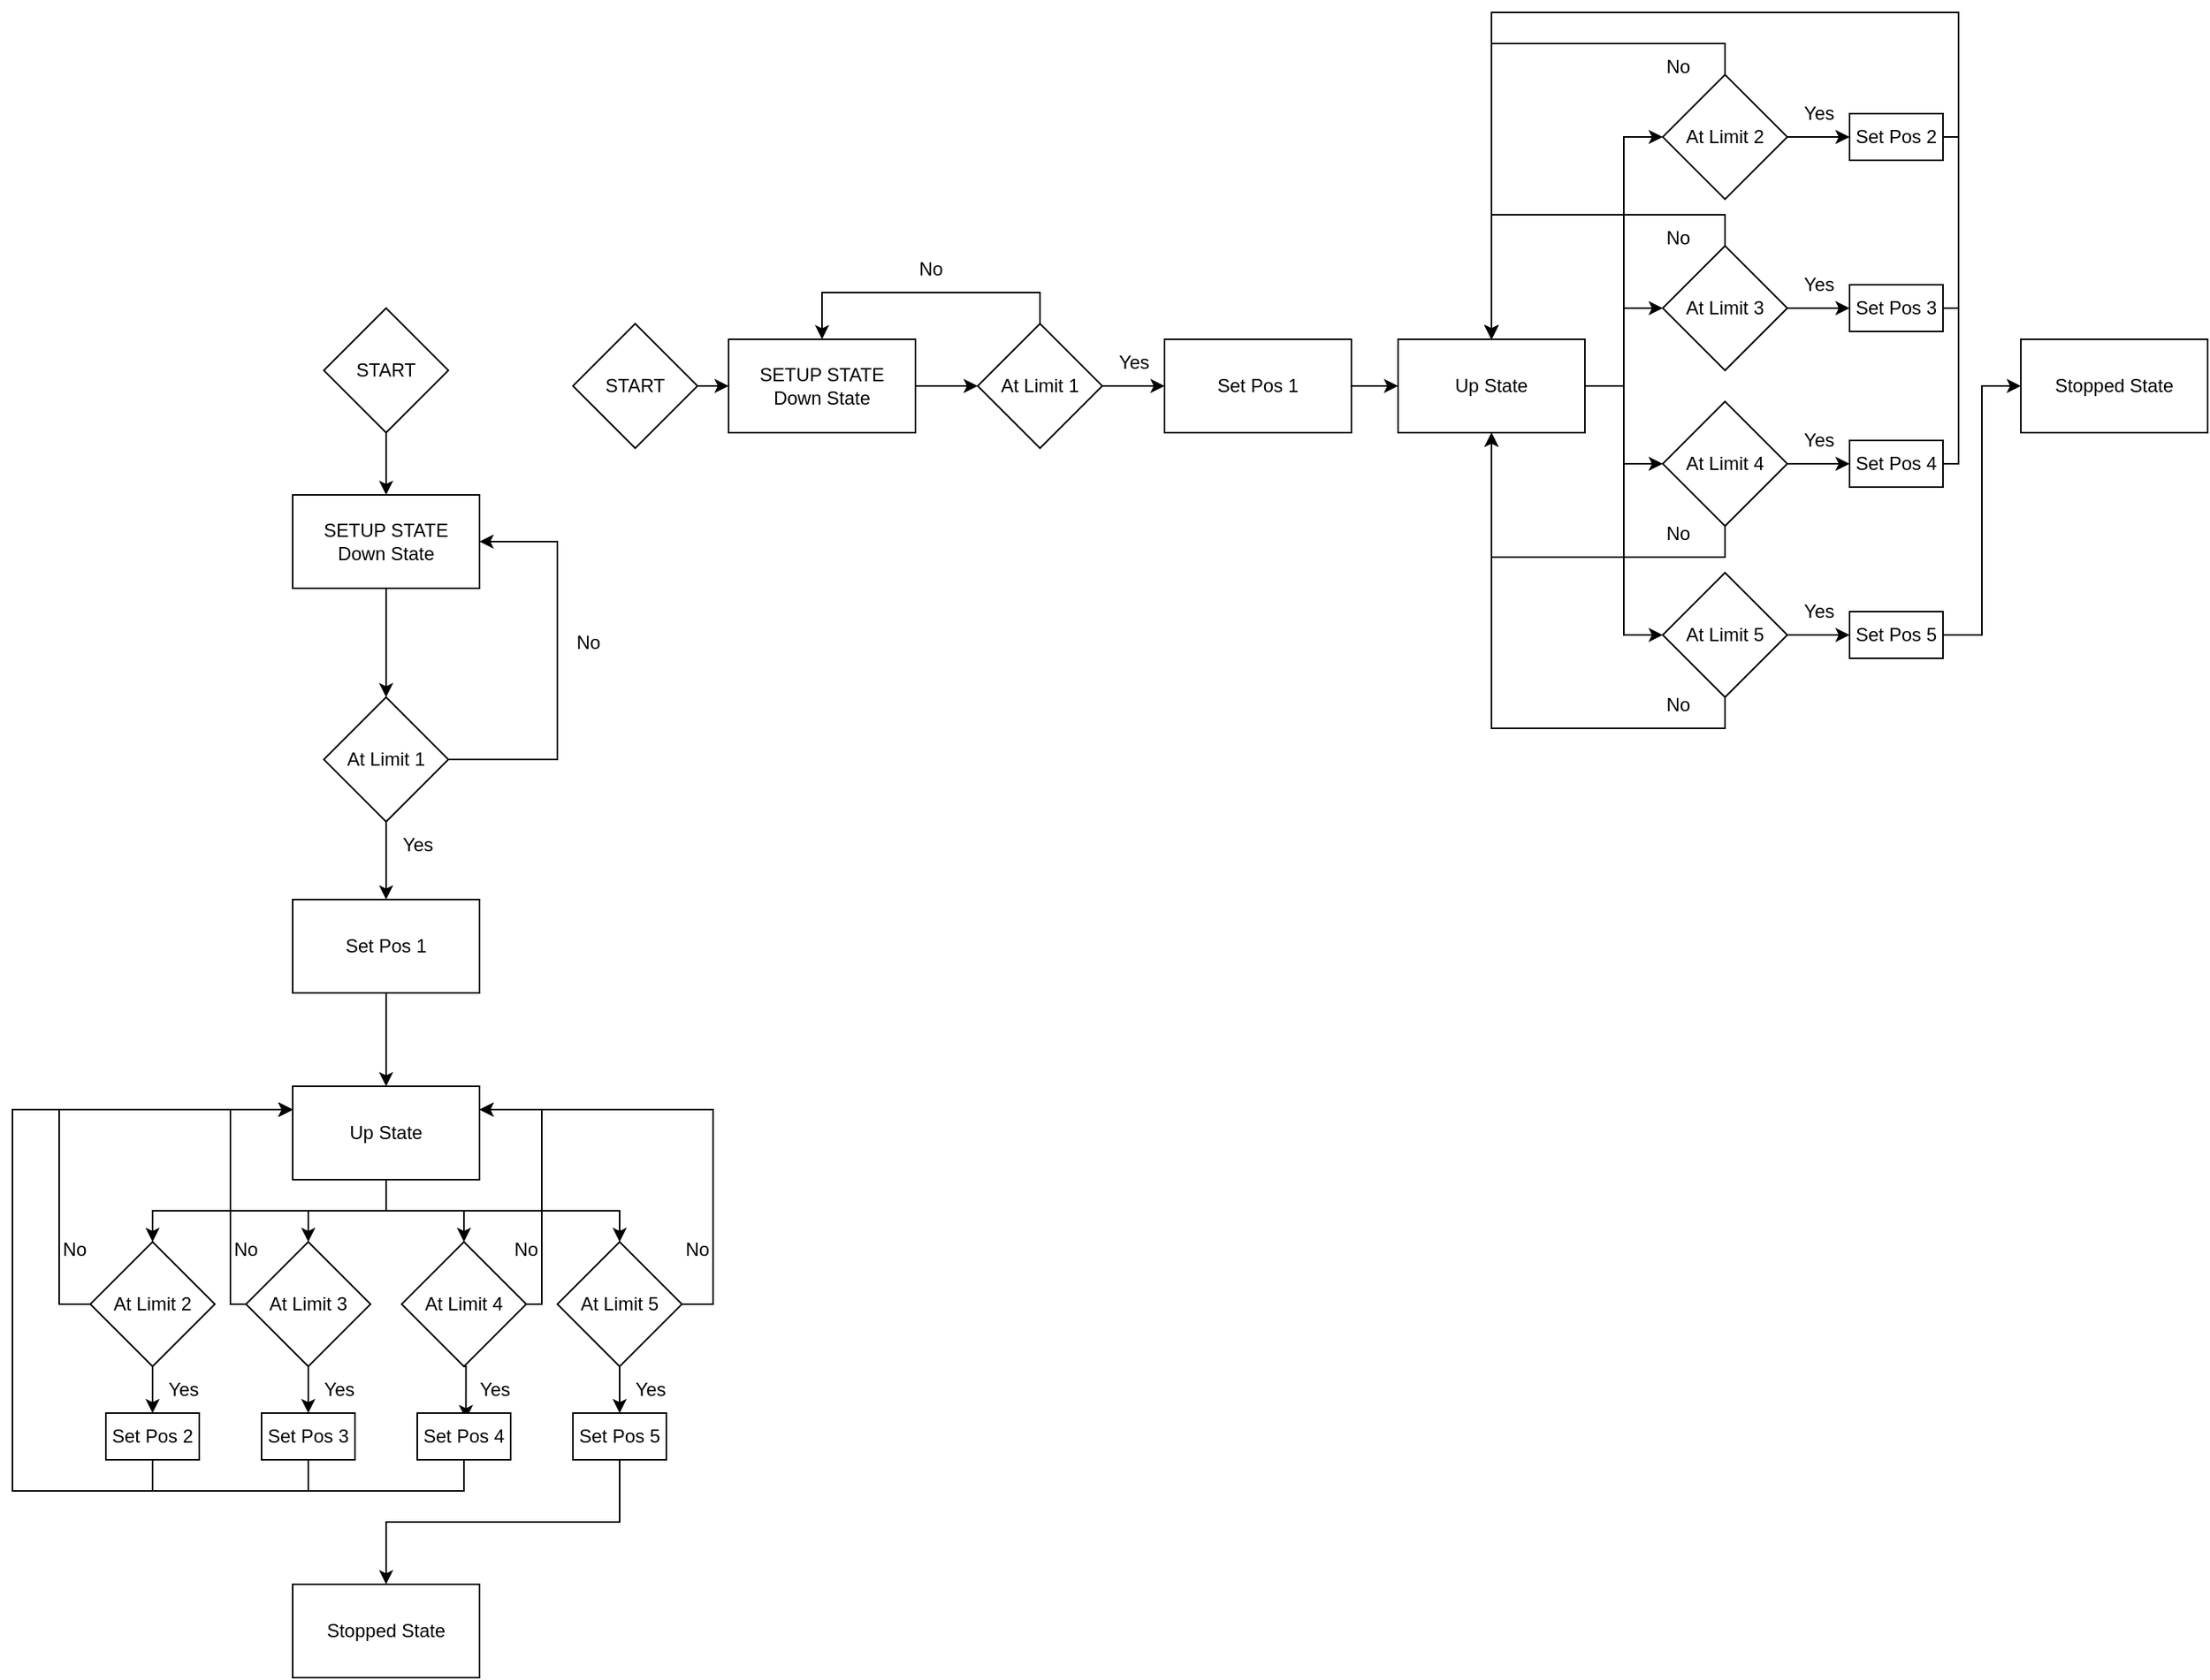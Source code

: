 <mxfile version="21.3.2" type="github">
  <diagram name="Page-1" id="Xva1o-4zghOV-DGJHFFw">
    <mxGraphModel dx="3533" dy="3116" grid="1" gridSize="10" guides="1" tooltips="1" connect="1" arrows="1" fold="1" page="1" pageScale="1" pageWidth="1200" pageHeight="1920" math="0" shadow="0">
      <root>
        <mxCell id="0" />
        <mxCell id="1" parent="0" />
        <mxCell id="d0QQuawvXvkW0HmH2D-u-5" style="edgeStyle=orthogonalEdgeStyle;rounded=0;orthogonalLoop=1;jettySize=auto;html=1;exitX=0.5;exitY=1;exitDx=0;exitDy=0;entryX=0.5;entryY=0;entryDx=0;entryDy=0;" parent="1" source="d0QQuawvXvkW0HmH2D-u-1" target="d0QQuawvXvkW0HmH2D-u-4" edge="1">
          <mxGeometry relative="1" as="geometry" />
        </mxCell>
        <mxCell id="d0QQuawvXvkW0HmH2D-u-1" value="&lt;div&gt;SETUP STATE&lt;/div&gt;Down State" style="rounded=0;whiteSpace=wrap;html=1;" parent="1" vertex="1">
          <mxGeometry x="40" y="190" width="120" height="60" as="geometry" />
        </mxCell>
        <mxCell id="d0QQuawvXvkW0HmH2D-u-3" style="edgeStyle=orthogonalEdgeStyle;rounded=0;orthogonalLoop=1;jettySize=auto;html=1;exitX=0.5;exitY=1;exitDx=0;exitDy=0;entryX=0.5;entryY=0;entryDx=0;entryDy=0;" parent="1" source="d0QQuawvXvkW0HmH2D-u-2" target="d0QQuawvXvkW0HmH2D-u-1" edge="1">
          <mxGeometry relative="1" as="geometry" />
        </mxCell>
        <mxCell id="d0QQuawvXvkW0HmH2D-u-2" value="START" style="rhombus;whiteSpace=wrap;html=1;" parent="1" vertex="1">
          <mxGeometry x="60" y="70" width="80" height="80" as="geometry" />
        </mxCell>
        <mxCell id="d0QQuawvXvkW0HmH2D-u-14" style="edgeStyle=orthogonalEdgeStyle;rounded=0;orthogonalLoop=1;jettySize=auto;html=1;exitX=1;exitY=0.5;exitDx=0;exitDy=0;entryX=1;entryY=0.5;entryDx=0;entryDy=0;" parent="1" source="d0QQuawvXvkW0HmH2D-u-4" target="d0QQuawvXvkW0HmH2D-u-1" edge="1">
          <mxGeometry relative="1" as="geometry">
            <Array as="points">
              <mxPoint x="210.0" y="360" />
              <mxPoint x="210.0" y="220" />
            </Array>
          </mxGeometry>
        </mxCell>
        <mxCell id="dOPrViKeYzE6ZJDev7S3-2" style="edgeStyle=orthogonalEdgeStyle;rounded=0;orthogonalLoop=1;jettySize=auto;html=1;exitX=0.5;exitY=1;exitDx=0;exitDy=0;entryX=0.5;entryY=0;entryDx=0;entryDy=0;" parent="1" source="d0QQuawvXvkW0HmH2D-u-4" target="dOPrViKeYzE6ZJDev7S3-1" edge="1">
          <mxGeometry relative="1" as="geometry" />
        </mxCell>
        <mxCell id="d0QQuawvXvkW0HmH2D-u-4" value="At Limit 1" style="rhombus;whiteSpace=wrap;html=1;" parent="1" vertex="1">
          <mxGeometry x="60" y="320" width="80" height="80" as="geometry" />
        </mxCell>
        <mxCell id="d0QQuawvXvkW0HmH2D-u-15" value="No" style="text;html=1;strokeColor=none;fillColor=none;align=center;verticalAlign=middle;whiteSpace=wrap;rounded=0;" parent="1" vertex="1">
          <mxGeometry x="200.0" y="270" width="60" height="30" as="geometry" />
        </mxCell>
        <mxCell id="d0QQuawvXvkW0HmH2D-u-16" value="Yes" style="text;html=1;align=center;verticalAlign=middle;resizable=0;points=[];autosize=1;strokeColor=none;fillColor=none;" parent="1" vertex="1">
          <mxGeometry x="100" y="400" width="40" height="30" as="geometry" />
        </mxCell>
        <mxCell id="d0QQuawvXvkW0HmH2D-u-22" style="edgeStyle=orthogonalEdgeStyle;rounded=0;orthogonalLoop=1;jettySize=auto;html=1;exitX=0.5;exitY=1;exitDx=0;exitDy=0;" parent="1" source="d0QQuawvXvkW0HmH2D-u-17" target="d0QQuawvXvkW0HmH2D-u-19" edge="1">
          <mxGeometry relative="1" as="geometry" />
        </mxCell>
        <mxCell id="d0QQuawvXvkW0HmH2D-u-23" style="edgeStyle=orthogonalEdgeStyle;rounded=0;orthogonalLoop=1;jettySize=auto;html=1;exitX=0.5;exitY=1;exitDx=0;exitDy=0;entryX=0.5;entryY=0;entryDx=0;entryDy=0;" parent="1" source="d0QQuawvXvkW0HmH2D-u-17" target="d0QQuawvXvkW0HmH2D-u-18" edge="1">
          <mxGeometry relative="1" as="geometry" />
        </mxCell>
        <mxCell id="d0QQuawvXvkW0HmH2D-u-24" style="edgeStyle=orthogonalEdgeStyle;rounded=0;orthogonalLoop=1;jettySize=auto;html=1;exitX=0.5;exitY=1;exitDx=0;exitDy=0;entryX=0.5;entryY=0;entryDx=0;entryDy=0;" parent="1" source="d0QQuawvXvkW0HmH2D-u-17" target="d0QQuawvXvkW0HmH2D-u-20" edge="1">
          <mxGeometry relative="1" as="geometry" />
        </mxCell>
        <mxCell id="d0QQuawvXvkW0HmH2D-u-25" style="edgeStyle=orthogonalEdgeStyle;rounded=0;orthogonalLoop=1;jettySize=auto;html=1;exitX=0.5;exitY=1;exitDx=0;exitDy=0;entryX=0.5;entryY=0;entryDx=0;entryDy=0;" parent="1" source="d0QQuawvXvkW0HmH2D-u-17" target="d0QQuawvXvkW0HmH2D-u-21" edge="1">
          <mxGeometry relative="1" as="geometry" />
        </mxCell>
        <mxCell id="d0QQuawvXvkW0HmH2D-u-17" value="Up State" style="rounded=0;whiteSpace=wrap;html=1;" parent="1" vertex="1">
          <mxGeometry x="40" y="570" width="120" height="60" as="geometry" />
        </mxCell>
        <mxCell id="d0QQuawvXvkW0HmH2D-u-31" style="edgeStyle=orthogonalEdgeStyle;rounded=0;orthogonalLoop=1;jettySize=auto;html=1;exitX=0.5;exitY=1;exitDx=0;exitDy=0;entryX=0.5;entryY=0;entryDx=0;entryDy=0;" parent="1" source="d0QQuawvXvkW0HmH2D-u-18" target="d0QQuawvXvkW0HmH2D-u-27" edge="1">
          <mxGeometry relative="1" as="geometry" />
        </mxCell>
        <mxCell id="d0QQuawvXvkW0HmH2D-u-42" style="edgeStyle=orthogonalEdgeStyle;rounded=0;orthogonalLoop=1;jettySize=auto;html=1;exitX=0;exitY=0.5;exitDx=0;exitDy=0;entryX=0;entryY=0.25;entryDx=0;entryDy=0;" parent="1" source="d0QQuawvXvkW0HmH2D-u-18" target="d0QQuawvXvkW0HmH2D-u-17" edge="1">
          <mxGeometry relative="1" as="geometry">
            <Array as="points">
              <mxPoint y="710" />
              <mxPoint y="585" />
            </Array>
          </mxGeometry>
        </mxCell>
        <mxCell id="d0QQuawvXvkW0HmH2D-u-18" value="At Limit 3" style="rhombus;whiteSpace=wrap;html=1;" parent="1" vertex="1">
          <mxGeometry x="10" y="670" width="80" height="80" as="geometry" />
        </mxCell>
        <mxCell id="d0QQuawvXvkW0HmH2D-u-30" style="edgeStyle=orthogonalEdgeStyle;rounded=0;orthogonalLoop=1;jettySize=auto;html=1;exitX=0.5;exitY=1;exitDx=0;exitDy=0;entryX=0.5;entryY=0;entryDx=0;entryDy=0;" parent="1" source="d0QQuawvXvkW0HmH2D-u-19" target="d0QQuawvXvkW0HmH2D-u-26" edge="1">
          <mxGeometry relative="1" as="geometry" />
        </mxCell>
        <mxCell id="d0QQuawvXvkW0HmH2D-u-34" style="edgeStyle=orthogonalEdgeStyle;rounded=0;orthogonalLoop=1;jettySize=auto;html=1;exitX=0;exitY=0.5;exitDx=0;exitDy=0;entryX=0;entryY=0.25;entryDx=0;entryDy=0;" parent="1" source="d0QQuawvXvkW0HmH2D-u-19" target="d0QQuawvXvkW0HmH2D-u-17" edge="1">
          <mxGeometry relative="1" as="geometry" />
        </mxCell>
        <mxCell id="d0QQuawvXvkW0HmH2D-u-19" value="At Limit 2" style="rhombus;whiteSpace=wrap;html=1;" parent="1" vertex="1">
          <mxGeometry x="-90" y="670" width="80" height="80" as="geometry" />
        </mxCell>
        <mxCell id="d0QQuawvXvkW0HmH2D-u-32" style="edgeStyle=orthogonalEdgeStyle;rounded=0;orthogonalLoop=1;jettySize=auto;html=1;exitX=0.5;exitY=1;exitDx=0;exitDy=0;entryX=0.521;entryY=0.129;entryDx=0;entryDy=0;entryPerimeter=0;" parent="1" source="d0QQuawvXvkW0HmH2D-u-20" target="d0QQuawvXvkW0HmH2D-u-28" edge="1">
          <mxGeometry relative="1" as="geometry" />
        </mxCell>
        <mxCell id="d0QQuawvXvkW0HmH2D-u-44" style="edgeStyle=orthogonalEdgeStyle;rounded=0;orthogonalLoop=1;jettySize=auto;html=1;exitX=1;exitY=0.5;exitDx=0;exitDy=0;entryX=1;entryY=0.25;entryDx=0;entryDy=0;" parent="1" source="d0QQuawvXvkW0HmH2D-u-20" target="d0QQuawvXvkW0HmH2D-u-17" edge="1">
          <mxGeometry relative="1" as="geometry">
            <Array as="points">
              <mxPoint x="200.0" y="710" />
              <mxPoint x="200.0" y="585" />
            </Array>
          </mxGeometry>
        </mxCell>
        <mxCell id="d0QQuawvXvkW0HmH2D-u-20" value="At Limit 4" style="rhombus;whiteSpace=wrap;html=1;" parent="1" vertex="1">
          <mxGeometry x="110" y="670" width="80" height="80" as="geometry" />
        </mxCell>
        <mxCell id="d0QQuawvXvkW0HmH2D-u-33" style="edgeStyle=orthogonalEdgeStyle;rounded=0;orthogonalLoop=1;jettySize=auto;html=1;exitX=0.5;exitY=1;exitDx=0;exitDy=0;entryX=0.5;entryY=0;entryDx=0;entryDy=0;" parent="1" source="d0QQuawvXvkW0HmH2D-u-21" target="d0QQuawvXvkW0HmH2D-u-29" edge="1">
          <mxGeometry relative="1" as="geometry" />
        </mxCell>
        <mxCell id="d0QQuawvXvkW0HmH2D-u-47" style="edgeStyle=orthogonalEdgeStyle;rounded=0;orthogonalLoop=1;jettySize=auto;html=1;exitX=1;exitY=0.5;exitDx=0;exitDy=0;entryX=1;entryY=0.25;entryDx=0;entryDy=0;" parent="1" source="d0QQuawvXvkW0HmH2D-u-21" target="d0QQuawvXvkW0HmH2D-u-17" edge="1">
          <mxGeometry relative="1" as="geometry" />
        </mxCell>
        <mxCell id="d0QQuawvXvkW0HmH2D-u-21" value="At Limit 5" style="rhombus;whiteSpace=wrap;html=1;" parent="1" vertex="1">
          <mxGeometry x="210.0" y="670" width="80" height="80" as="geometry" />
        </mxCell>
        <mxCell id="d0QQuawvXvkW0HmH2D-u-38" style="edgeStyle=orthogonalEdgeStyle;rounded=0;orthogonalLoop=1;jettySize=auto;html=1;exitX=0.5;exitY=1;exitDx=0;exitDy=0;entryX=0;entryY=0.25;entryDx=0;entryDy=0;" parent="1" source="d0QQuawvXvkW0HmH2D-u-26" target="d0QQuawvXvkW0HmH2D-u-17" edge="1">
          <mxGeometry relative="1" as="geometry">
            <Array as="points">
              <mxPoint x="-50" y="830" />
              <mxPoint x="-140" y="830" />
              <mxPoint x="-140" y="585" />
            </Array>
          </mxGeometry>
        </mxCell>
        <mxCell id="d0QQuawvXvkW0HmH2D-u-26" value="Set Pos 2" style="rounded=0;whiteSpace=wrap;html=1;" parent="1" vertex="1">
          <mxGeometry x="-80" y="780" width="60" height="30" as="geometry" />
        </mxCell>
        <mxCell id="d0QQuawvXvkW0HmH2D-u-39" style="edgeStyle=orthogonalEdgeStyle;rounded=0;orthogonalLoop=1;jettySize=auto;html=1;exitX=0.5;exitY=1;exitDx=0;exitDy=0;entryX=0;entryY=0.25;entryDx=0;entryDy=0;" parent="1" source="d0QQuawvXvkW0HmH2D-u-27" target="d0QQuawvXvkW0HmH2D-u-17" edge="1">
          <mxGeometry relative="1" as="geometry">
            <Array as="points">
              <mxPoint x="50" y="830" />
              <mxPoint x="-140" y="830" />
              <mxPoint x="-140" y="585" />
            </Array>
          </mxGeometry>
        </mxCell>
        <mxCell id="d0QQuawvXvkW0HmH2D-u-27" value="&lt;div&gt;Set Pos 3&lt;/div&gt;" style="rounded=0;whiteSpace=wrap;html=1;" parent="1" vertex="1">
          <mxGeometry x="20" y="780" width="60" height="30" as="geometry" />
        </mxCell>
        <mxCell id="d0QQuawvXvkW0HmH2D-u-40" style="edgeStyle=orthogonalEdgeStyle;rounded=0;orthogonalLoop=1;jettySize=auto;html=1;exitX=0.5;exitY=1;exitDx=0;exitDy=0;entryX=0;entryY=0.25;entryDx=0;entryDy=0;" parent="1" source="d0QQuawvXvkW0HmH2D-u-28" target="d0QQuawvXvkW0HmH2D-u-17" edge="1">
          <mxGeometry relative="1" as="geometry">
            <Array as="points">
              <mxPoint x="150.0" y="830" />
              <mxPoint x="-140" y="830" />
              <mxPoint x="-140" y="585" />
            </Array>
          </mxGeometry>
        </mxCell>
        <mxCell id="d0QQuawvXvkW0HmH2D-u-28" value="&lt;div&gt;Set Pos 4&lt;/div&gt;" style="rounded=0;whiteSpace=wrap;html=1;" parent="1" vertex="1">
          <mxGeometry x="120.0" y="780" width="60" height="30" as="geometry" />
        </mxCell>
        <mxCell id="d0QQuawvXvkW0HmH2D-u-58" style="edgeStyle=orthogonalEdgeStyle;rounded=0;orthogonalLoop=1;jettySize=auto;html=1;exitX=0.5;exitY=1;exitDx=0;exitDy=0;entryX=0.5;entryY=0;entryDx=0;entryDy=0;" parent="1" source="d0QQuawvXvkW0HmH2D-u-29" target="d0QQuawvXvkW0HmH2D-u-57" edge="1">
          <mxGeometry relative="1" as="geometry" />
        </mxCell>
        <mxCell id="d0QQuawvXvkW0HmH2D-u-29" value="Set Pos 5" style="rounded=0;whiteSpace=wrap;html=1;" parent="1" vertex="1">
          <mxGeometry x="220.0" y="780" width="60" height="30" as="geometry" />
        </mxCell>
        <mxCell id="d0QQuawvXvkW0HmH2D-u-48" value="No" style="text;html=1;strokeColor=none;fillColor=none;align=center;verticalAlign=middle;whiteSpace=wrap;rounded=0;" parent="1" vertex="1">
          <mxGeometry x="-130" y="660" width="60" height="30" as="geometry" />
        </mxCell>
        <mxCell id="d0QQuawvXvkW0HmH2D-u-49" value="No" style="text;html=1;strokeColor=none;fillColor=none;align=center;verticalAlign=middle;whiteSpace=wrap;rounded=0;" parent="1" vertex="1">
          <mxGeometry x="-20" y="660" width="60" height="30" as="geometry" />
        </mxCell>
        <mxCell id="d0QQuawvXvkW0HmH2D-u-50" value="No" style="text;html=1;strokeColor=none;fillColor=none;align=center;verticalAlign=middle;whiteSpace=wrap;rounded=0;" parent="1" vertex="1">
          <mxGeometry x="160.0" y="660" width="60" height="30" as="geometry" />
        </mxCell>
        <mxCell id="d0QQuawvXvkW0HmH2D-u-51" value="No" style="text;html=1;strokeColor=none;fillColor=none;align=center;verticalAlign=middle;whiteSpace=wrap;rounded=0;" parent="1" vertex="1">
          <mxGeometry x="270" y="660" width="60" height="30" as="geometry" />
        </mxCell>
        <mxCell id="d0QQuawvXvkW0HmH2D-u-52" value="Yes" style="text;html=1;strokeColor=none;fillColor=none;align=center;verticalAlign=middle;whiteSpace=wrap;rounded=0;" parent="1" vertex="1">
          <mxGeometry x="-60" y="750" width="60" height="30" as="geometry" />
        </mxCell>
        <mxCell id="d0QQuawvXvkW0HmH2D-u-53" value="Yes" style="text;html=1;strokeColor=none;fillColor=none;align=center;verticalAlign=middle;whiteSpace=wrap;rounded=0;" parent="1" vertex="1">
          <mxGeometry x="40" y="750" width="60" height="30" as="geometry" />
        </mxCell>
        <mxCell id="d0QQuawvXvkW0HmH2D-u-54" value="Yes" style="text;html=1;strokeColor=none;fillColor=none;align=center;verticalAlign=middle;whiteSpace=wrap;rounded=0;" parent="1" vertex="1">
          <mxGeometry x="140.0" y="750" width="60" height="30" as="geometry" />
        </mxCell>
        <mxCell id="d0QQuawvXvkW0HmH2D-u-55" value="Yes" style="text;html=1;strokeColor=none;fillColor=none;align=center;verticalAlign=middle;whiteSpace=wrap;rounded=0;" parent="1" vertex="1">
          <mxGeometry x="240.0" y="750" width="60" height="30" as="geometry" />
        </mxCell>
        <mxCell id="d0QQuawvXvkW0HmH2D-u-56" style="edgeStyle=orthogonalEdgeStyle;rounded=0;orthogonalLoop=1;jettySize=auto;html=1;exitX=0.5;exitY=1;exitDx=0;exitDy=0;" parent="1" source="d0QQuawvXvkW0HmH2D-u-26" target="d0QQuawvXvkW0HmH2D-u-26" edge="1">
          <mxGeometry relative="1" as="geometry" />
        </mxCell>
        <mxCell id="d0QQuawvXvkW0HmH2D-u-57" value="Stopped State" style="rounded=0;whiteSpace=wrap;html=1;" parent="1" vertex="1">
          <mxGeometry x="40" y="890" width="120" height="60" as="geometry" />
        </mxCell>
        <mxCell id="dOPrViKeYzE6ZJDev7S3-3" style="edgeStyle=orthogonalEdgeStyle;rounded=0;orthogonalLoop=1;jettySize=auto;html=1;exitX=0.5;exitY=1;exitDx=0;exitDy=0;entryX=0.5;entryY=0;entryDx=0;entryDy=0;" parent="1" source="dOPrViKeYzE6ZJDev7S3-1" target="d0QQuawvXvkW0HmH2D-u-17" edge="1">
          <mxGeometry relative="1" as="geometry" />
        </mxCell>
        <mxCell id="dOPrViKeYzE6ZJDev7S3-1" value="&lt;div&gt;Set Pos 1&lt;br&gt;&lt;/div&gt;" style="rounded=0;whiteSpace=wrap;html=1;" parent="1" vertex="1">
          <mxGeometry x="40" y="450" width="120" height="60" as="geometry" />
        </mxCell>
        <mxCell id="p89jSJXpPLEy2Hz9mxID-3" style="edgeStyle=orthogonalEdgeStyle;rounded=0;orthogonalLoop=1;jettySize=auto;html=1;exitX=1;exitY=0.5;exitDx=0;exitDy=0;entryX=0;entryY=0.5;entryDx=0;entryDy=0;" edge="1" parent="1" source="p89jSJXpPLEy2Hz9mxID-1" target="p89jSJXpPLEy2Hz9mxID-2">
          <mxGeometry relative="1" as="geometry" />
        </mxCell>
        <mxCell id="p89jSJXpPLEy2Hz9mxID-1" value="START" style="rhombus;whiteSpace=wrap;html=1;" vertex="1" parent="1">
          <mxGeometry x="220" y="80" width="80" height="80" as="geometry" />
        </mxCell>
        <mxCell id="p89jSJXpPLEy2Hz9mxID-5" style="edgeStyle=orthogonalEdgeStyle;rounded=0;orthogonalLoop=1;jettySize=auto;html=1;exitX=1;exitY=0.5;exitDx=0;exitDy=0;entryX=0;entryY=0.5;entryDx=0;entryDy=0;" edge="1" parent="1" source="p89jSJXpPLEy2Hz9mxID-2" target="p89jSJXpPLEy2Hz9mxID-4">
          <mxGeometry relative="1" as="geometry" />
        </mxCell>
        <mxCell id="p89jSJXpPLEy2Hz9mxID-2" value="&lt;div&gt;SETUP STATE&lt;/div&gt;&lt;div&gt;Down State&lt;br&gt;&lt;/div&gt;" style="rounded=0;whiteSpace=wrap;html=1;" vertex="1" parent="1">
          <mxGeometry x="320" y="90" width="120" height="60" as="geometry" />
        </mxCell>
        <mxCell id="p89jSJXpPLEy2Hz9mxID-6" style="edgeStyle=orthogonalEdgeStyle;rounded=0;orthogonalLoop=1;jettySize=auto;html=1;exitX=0.5;exitY=0;exitDx=0;exitDy=0;entryX=0.5;entryY=0;entryDx=0;entryDy=0;" edge="1" parent="1" source="p89jSJXpPLEy2Hz9mxID-4" target="p89jSJXpPLEy2Hz9mxID-2">
          <mxGeometry relative="1" as="geometry" />
        </mxCell>
        <mxCell id="p89jSJXpPLEy2Hz9mxID-8" style="edgeStyle=orthogonalEdgeStyle;rounded=0;orthogonalLoop=1;jettySize=auto;html=1;exitX=1;exitY=0.5;exitDx=0;exitDy=0;entryX=0;entryY=0.5;entryDx=0;entryDy=0;" edge="1" parent="1" source="p89jSJXpPLEy2Hz9mxID-4" target="p89jSJXpPLEy2Hz9mxID-7">
          <mxGeometry relative="1" as="geometry" />
        </mxCell>
        <mxCell id="p89jSJXpPLEy2Hz9mxID-4" value="At Limit 1" style="rhombus;whiteSpace=wrap;html=1;" vertex="1" parent="1">
          <mxGeometry x="480" y="80" width="80" height="80" as="geometry" />
        </mxCell>
        <mxCell id="p89jSJXpPLEy2Hz9mxID-10" style="edgeStyle=orthogonalEdgeStyle;rounded=0;orthogonalLoop=1;jettySize=auto;html=1;exitX=1;exitY=0.5;exitDx=0;exitDy=0;entryX=0;entryY=0.5;entryDx=0;entryDy=0;" edge="1" parent="1" source="p89jSJXpPLEy2Hz9mxID-7" target="p89jSJXpPLEy2Hz9mxID-9">
          <mxGeometry relative="1" as="geometry" />
        </mxCell>
        <mxCell id="p89jSJXpPLEy2Hz9mxID-7" value="&lt;div&gt;Set Pos 1&lt;br&gt;&lt;/div&gt;" style="rounded=0;whiteSpace=wrap;html=1;" vertex="1" parent="1">
          <mxGeometry x="600" y="90" width="120" height="60" as="geometry" />
        </mxCell>
        <mxCell id="p89jSJXpPLEy2Hz9mxID-15" style="edgeStyle=orthogonalEdgeStyle;rounded=0;orthogonalLoop=1;jettySize=auto;html=1;exitX=1;exitY=0.5;exitDx=0;exitDy=0;entryX=0;entryY=0.5;entryDx=0;entryDy=0;" edge="1" parent="1" source="p89jSJXpPLEy2Hz9mxID-9" target="p89jSJXpPLEy2Hz9mxID-11">
          <mxGeometry relative="1" as="geometry" />
        </mxCell>
        <mxCell id="p89jSJXpPLEy2Hz9mxID-16" style="edgeStyle=orthogonalEdgeStyle;rounded=0;orthogonalLoop=1;jettySize=auto;html=1;exitX=1;exitY=0.5;exitDx=0;exitDy=0;entryX=0;entryY=0.5;entryDx=0;entryDy=0;" edge="1" parent="1" source="p89jSJXpPLEy2Hz9mxID-9" target="p89jSJXpPLEy2Hz9mxID-12">
          <mxGeometry relative="1" as="geometry" />
        </mxCell>
        <mxCell id="p89jSJXpPLEy2Hz9mxID-17" style="edgeStyle=orthogonalEdgeStyle;rounded=0;orthogonalLoop=1;jettySize=auto;html=1;exitX=1;exitY=0.5;exitDx=0;exitDy=0;entryX=0;entryY=0.5;entryDx=0;entryDy=0;" edge="1" parent="1" source="p89jSJXpPLEy2Hz9mxID-9" target="p89jSJXpPLEy2Hz9mxID-13">
          <mxGeometry relative="1" as="geometry" />
        </mxCell>
        <mxCell id="p89jSJXpPLEy2Hz9mxID-18" style="edgeStyle=orthogonalEdgeStyle;rounded=0;orthogonalLoop=1;jettySize=auto;html=1;exitX=1;exitY=0.5;exitDx=0;exitDy=0;entryX=0;entryY=0.5;entryDx=0;entryDy=0;" edge="1" parent="1" source="p89jSJXpPLEy2Hz9mxID-9" target="p89jSJXpPLEy2Hz9mxID-14">
          <mxGeometry relative="1" as="geometry" />
        </mxCell>
        <mxCell id="p89jSJXpPLEy2Hz9mxID-9" value="Up State" style="rounded=0;whiteSpace=wrap;html=1;" vertex="1" parent="1">
          <mxGeometry x="750" y="90" width="120" height="60" as="geometry" />
        </mxCell>
        <mxCell id="p89jSJXpPLEy2Hz9mxID-19" style="edgeStyle=orthogonalEdgeStyle;rounded=0;orthogonalLoop=1;jettySize=auto;html=1;exitX=0.5;exitY=0;exitDx=0;exitDy=0;entryX=0.5;entryY=0;entryDx=0;entryDy=0;" edge="1" parent="1" source="p89jSJXpPLEy2Hz9mxID-11" target="p89jSJXpPLEy2Hz9mxID-9">
          <mxGeometry relative="1" as="geometry" />
        </mxCell>
        <mxCell id="p89jSJXpPLEy2Hz9mxID-29" style="edgeStyle=orthogonalEdgeStyle;rounded=0;orthogonalLoop=1;jettySize=auto;html=1;exitX=1;exitY=0.5;exitDx=0;exitDy=0;entryX=0;entryY=0.5;entryDx=0;entryDy=0;" edge="1" parent="1" source="p89jSJXpPLEy2Hz9mxID-11" target="p89jSJXpPLEy2Hz9mxID-25">
          <mxGeometry relative="1" as="geometry" />
        </mxCell>
        <mxCell id="p89jSJXpPLEy2Hz9mxID-11" value="At Limit 2" style="rhombus;whiteSpace=wrap;html=1;" vertex="1" parent="1">
          <mxGeometry x="920" y="-80" width="80" height="80" as="geometry" />
        </mxCell>
        <mxCell id="p89jSJXpPLEy2Hz9mxID-24" style="edgeStyle=orthogonalEdgeStyle;rounded=0;orthogonalLoop=1;jettySize=auto;html=1;exitX=0.5;exitY=0;exitDx=0;exitDy=0;entryX=0.5;entryY=0;entryDx=0;entryDy=0;" edge="1" parent="1" source="p89jSJXpPLEy2Hz9mxID-12" target="p89jSJXpPLEy2Hz9mxID-9">
          <mxGeometry relative="1" as="geometry" />
        </mxCell>
        <mxCell id="p89jSJXpPLEy2Hz9mxID-30" style="edgeStyle=orthogonalEdgeStyle;rounded=0;orthogonalLoop=1;jettySize=auto;html=1;exitX=1;exitY=0.5;exitDx=0;exitDy=0;entryX=0;entryY=0.5;entryDx=0;entryDy=0;" edge="1" parent="1" source="p89jSJXpPLEy2Hz9mxID-12" target="p89jSJXpPLEy2Hz9mxID-26">
          <mxGeometry relative="1" as="geometry" />
        </mxCell>
        <mxCell id="p89jSJXpPLEy2Hz9mxID-12" value="At Limit 3" style="rhombus;whiteSpace=wrap;html=1;" vertex="1" parent="1">
          <mxGeometry x="920" y="30" width="80" height="80" as="geometry" />
        </mxCell>
        <mxCell id="p89jSJXpPLEy2Hz9mxID-22" style="edgeStyle=orthogonalEdgeStyle;rounded=0;orthogonalLoop=1;jettySize=auto;html=1;exitX=0.5;exitY=1;exitDx=0;exitDy=0;" edge="1" parent="1" source="p89jSJXpPLEy2Hz9mxID-13">
          <mxGeometry relative="1" as="geometry">
            <mxPoint x="810" y="150" as="targetPoint" />
            <Array as="points">
              <mxPoint x="960" y="230" />
              <mxPoint x="810" y="230" />
            </Array>
          </mxGeometry>
        </mxCell>
        <mxCell id="p89jSJXpPLEy2Hz9mxID-31" style="edgeStyle=orthogonalEdgeStyle;rounded=0;orthogonalLoop=1;jettySize=auto;html=1;exitX=1;exitY=0.5;exitDx=0;exitDy=0;entryX=0;entryY=0.5;entryDx=0;entryDy=0;" edge="1" parent="1" source="p89jSJXpPLEy2Hz9mxID-13" target="p89jSJXpPLEy2Hz9mxID-27">
          <mxGeometry relative="1" as="geometry" />
        </mxCell>
        <mxCell id="p89jSJXpPLEy2Hz9mxID-13" value="At Limit 4" style="rhombus;whiteSpace=wrap;html=1;" vertex="1" parent="1">
          <mxGeometry x="920" y="130" width="80" height="80" as="geometry" />
        </mxCell>
        <mxCell id="p89jSJXpPLEy2Hz9mxID-20" style="edgeStyle=orthogonalEdgeStyle;rounded=0;orthogonalLoop=1;jettySize=auto;html=1;exitX=0.5;exitY=1;exitDx=0;exitDy=0;entryX=0.5;entryY=1;entryDx=0;entryDy=0;" edge="1" parent="1" source="p89jSJXpPLEy2Hz9mxID-14" target="p89jSJXpPLEy2Hz9mxID-9">
          <mxGeometry relative="1" as="geometry" />
        </mxCell>
        <mxCell id="p89jSJXpPLEy2Hz9mxID-32" style="edgeStyle=orthogonalEdgeStyle;rounded=0;orthogonalLoop=1;jettySize=auto;html=1;exitX=1;exitY=0.5;exitDx=0;exitDy=0;entryX=0;entryY=0.5;entryDx=0;entryDy=0;" edge="1" parent="1" source="p89jSJXpPLEy2Hz9mxID-14" target="p89jSJXpPLEy2Hz9mxID-28">
          <mxGeometry relative="1" as="geometry" />
        </mxCell>
        <mxCell id="p89jSJXpPLEy2Hz9mxID-14" value="At Limit 5" style="rhombus;whiteSpace=wrap;html=1;" vertex="1" parent="1">
          <mxGeometry x="920" y="240" width="80" height="80" as="geometry" />
        </mxCell>
        <mxCell id="p89jSJXpPLEy2Hz9mxID-34" style="edgeStyle=orthogonalEdgeStyle;rounded=0;orthogonalLoop=1;jettySize=auto;html=1;exitX=1;exitY=0.5;exitDx=0;exitDy=0;entryX=0.5;entryY=0;entryDx=0;entryDy=0;" edge="1" parent="1" source="p89jSJXpPLEy2Hz9mxID-25" target="p89jSJXpPLEy2Hz9mxID-9">
          <mxGeometry relative="1" as="geometry">
            <Array as="points">
              <mxPoint x="1110" y="-40" />
              <mxPoint x="1110" y="-120" />
              <mxPoint x="810" y="-120" />
            </Array>
          </mxGeometry>
        </mxCell>
        <mxCell id="p89jSJXpPLEy2Hz9mxID-25" value="Set Pos 2" style="rounded=0;whiteSpace=wrap;html=1;" vertex="1" parent="1">
          <mxGeometry x="1040" y="-55" width="60" height="30" as="geometry" />
        </mxCell>
        <mxCell id="p89jSJXpPLEy2Hz9mxID-35" style="edgeStyle=orthogonalEdgeStyle;rounded=0;orthogonalLoop=1;jettySize=auto;html=1;exitX=1;exitY=0.5;exitDx=0;exitDy=0;entryX=0.5;entryY=0;entryDx=0;entryDy=0;" edge="1" parent="1" source="p89jSJXpPLEy2Hz9mxID-26" target="p89jSJXpPLEy2Hz9mxID-9">
          <mxGeometry relative="1" as="geometry">
            <Array as="points">
              <mxPoint x="1110" y="70" />
              <mxPoint x="1110" y="-120" />
              <mxPoint x="810" y="-120" />
            </Array>
          </mxGeometry>
        </mxCell>
        <mxCell id="p89jSJXpPLEy2Hz9mxID-26" value="&lt;div&gt;Set Pos 3&lt;/div&gt;" style="rounded=0;whiteSpace=wrap;html=1;" vertex="1" parent="1">
          <mxGeometry x="1040" y="55" width="60" height="30" as="geometry" />
        </mxCell>
        <mxCell id="p89jSJXpPLEy2Hz9mxID-36" style="edgeStyle=orthogonalEdgeStyle;rounded=0;orthogonalLoop=1;jettySize=auto;html=1;exitX=1;exitY=0.5;exitDx=0;exitDy=0;entryX=0.5;entryY=0;entryDx=0;entryDy=0;" edge="1" parent="1" source="p89jSJXpPLEy2Hz9mxID-27" target="p89jSJXpPLEy2Hz9mxID-9">
          <mxGeometry relative="1" as="geometry">
            <Array as="points">
              <mxPoint x="1110" y="170" />
              <mxPoint x="1110" y="-120" />
              <mxPoint x="810" y="-120" />
            </Array>
          </mxGeometry>
        </mxCell>
        <mxCell id="p89jSJXpPLEy2Hz9mxID-27" value="&lt;div&gt;Set Pos 4&lt;/div&gt;" style="rounded=0;whiteSpace=wrap;html=1;" vertex="1" parent="1">
          <mxGeometry x="1040" y="155" width="60" height="30" as="geometry" />
        </mxCell>
        <mxCell id="p89jSJXpPLEy2Hz9mxID-39" style="edgeStyle=orthogonalEdgeStyle;rounded=0;orthogonalLoop=1;jettySize=auto;html=1;exitX=1;exitY=0.5;exitDx=0;exitDy=0;entryX=0;entryY=0.5;entryDx=0;entryDy=0;" edge="1" parent="1" source="p89jSJXpPLEy2Hz9mxID-28" target="p89jSJXpPLEy2Hz9mxID-38">
          <mxGeometry relative="1" as="geometry" />
        </mxCell>
        <mxCell id="p89jSJXpPLEy2Hz9mxID-28" value="Set Pos 5" style="rounded=0;whiteSpace=wrap;html=1;" vertex="1" parent="1">
          <mxGeometry x="1040" y="265" width="60" height="30" as="geometry" />
        </mxCell>
        <mxCell id="p89jSJXpPLEy2Hz9mxID-38" value="Stopped State" style="rounded=0;whiteSpace=wrap;html=1;" vertex="1" parent="1">
          <mxGeometry x="1150" y="90" width="120" height="60" as="geometry" />
        </mxCell>
        <mxCell id="p89jSJXpPLEy2Hz9mxID-43" value="No" style="text;html=1;strokeColor=none;fillColor=none;align=center;verticalAlign=middle;whiteSpace=wrap;rounded=0;" vertex="1" parent="1">
          <mxGeometry x="420" y="30" width="60" height="30" as="geometry" />
        </mxCell>
        <mxCell id="p89jSJXpPLEy2Hz9mxID-44" value="No" style="text;html=1;strokeColor=none;fillColor=none;align=center;verticalAlign=middle;whiteSpace=wrap;rounded=0;" vertex="1" parent="1">
          <mxGeometry x="900" y="310" width="60" height="30" as="geometry" />
        </mxCell>
        <mxCell id="p89jSJXpPLEy2Hz9mxID-45" value="No" style="text;html=1;strokeColor=none;fillColor=none;align=center;verticalAlign=middle;whiteSpace=wrap;rounded=0;" vertex="1" parent="1">
          <mxGeometry x="900" y="200" width="60" height="30" as="geometry" />
        </mxCell>
        <mxCell id="p89jSJXpPLEy2Hz9mxID-46" value="No" style="text;html=1;strokeColor=none;fillColor=none;align=center;verticalAlign=middle;whiteSpace=wrap;rounded=0;" vertex="1" parent="1">
          <mxGeometry x="900" y="10" width="60" height="30" as="geometry" />
        </mxCell>
        <mxCell id="p89jSJXpPLEy2Hz9mxID-47" value="No" style="text;html=1;strokeColor=none;fillColor=none;align=center;verticalAlign=middle;whiteSpace=wrap;rounded=0;" vertex="1" parent="1">
          <mxGeometry x="900" y="-100" width="60" height="30" as="geometry" />
        </mxCell>
        <mxCell id="p89jSJXpPLEy2Hz9mxID-50" value="Yes" style="text;html=1;align=center;verticalAlign=middle;resizable=0;points=[];autosize=1;strokeColor=none;fillColor=none;" vertex="1" parent="1">
          <mxGeometry x="560" y="90" width="40" height="30" as="geometry" />
        </mxCell>
        <mxCell id="p89jSJXpPLEy2Hz9mxID-51" value="Yes" style="text;html=1;align=center;verticalAlign=middle;resizable=0;points=[];autosize=1;strokeColor=none;fillColor=none;" vertex="1" parent="1">
          <mxGeometry x="1000" y="-70" width="40" height="30" as="geometry" />
        </mxCell>
        <mxCell id="p89jSJXpPLEy2Hz9mxID-52" value="Yes" style="text;html=1;align=center;verticalAlign=middle;resizable=0;points=[];autosize=1;strokeColor=none;fillColor=none;" vertex="1" parent="1">
          <mxGeometry x="1000" y="40" width="40" height="30" as="geometry" />
        </mxCell>
        <mxCell id="p89jSJXpPLEy2Hz9mxID-53" value="Yes" style="text;html=1;align=center;verticalAlign=middle;resizable=0;points=[];autosize=1;strokeColor=none;fillColor=none;" vertex="1" parent="1">
          <mxGeometry x="1000" y="140" width="40" height="30" as="geometry" />
        </mxCell>
        <mxCell id="p89jSJXpPLEy2Hz9mxID-54" value="Yes" style="text;html=1;align=center;verticalAlign=middle;resizable=0;points=[];autosize=1;strokeColor=none;fillColor=none;" vertex="1" parent="1">
          <mxGeometry x="1000" y="250" width="40" height="30" as="geometry" />
        </mxCell>
      </root>
    </mxGraphModel>
  </diagram>
</mxfile>
